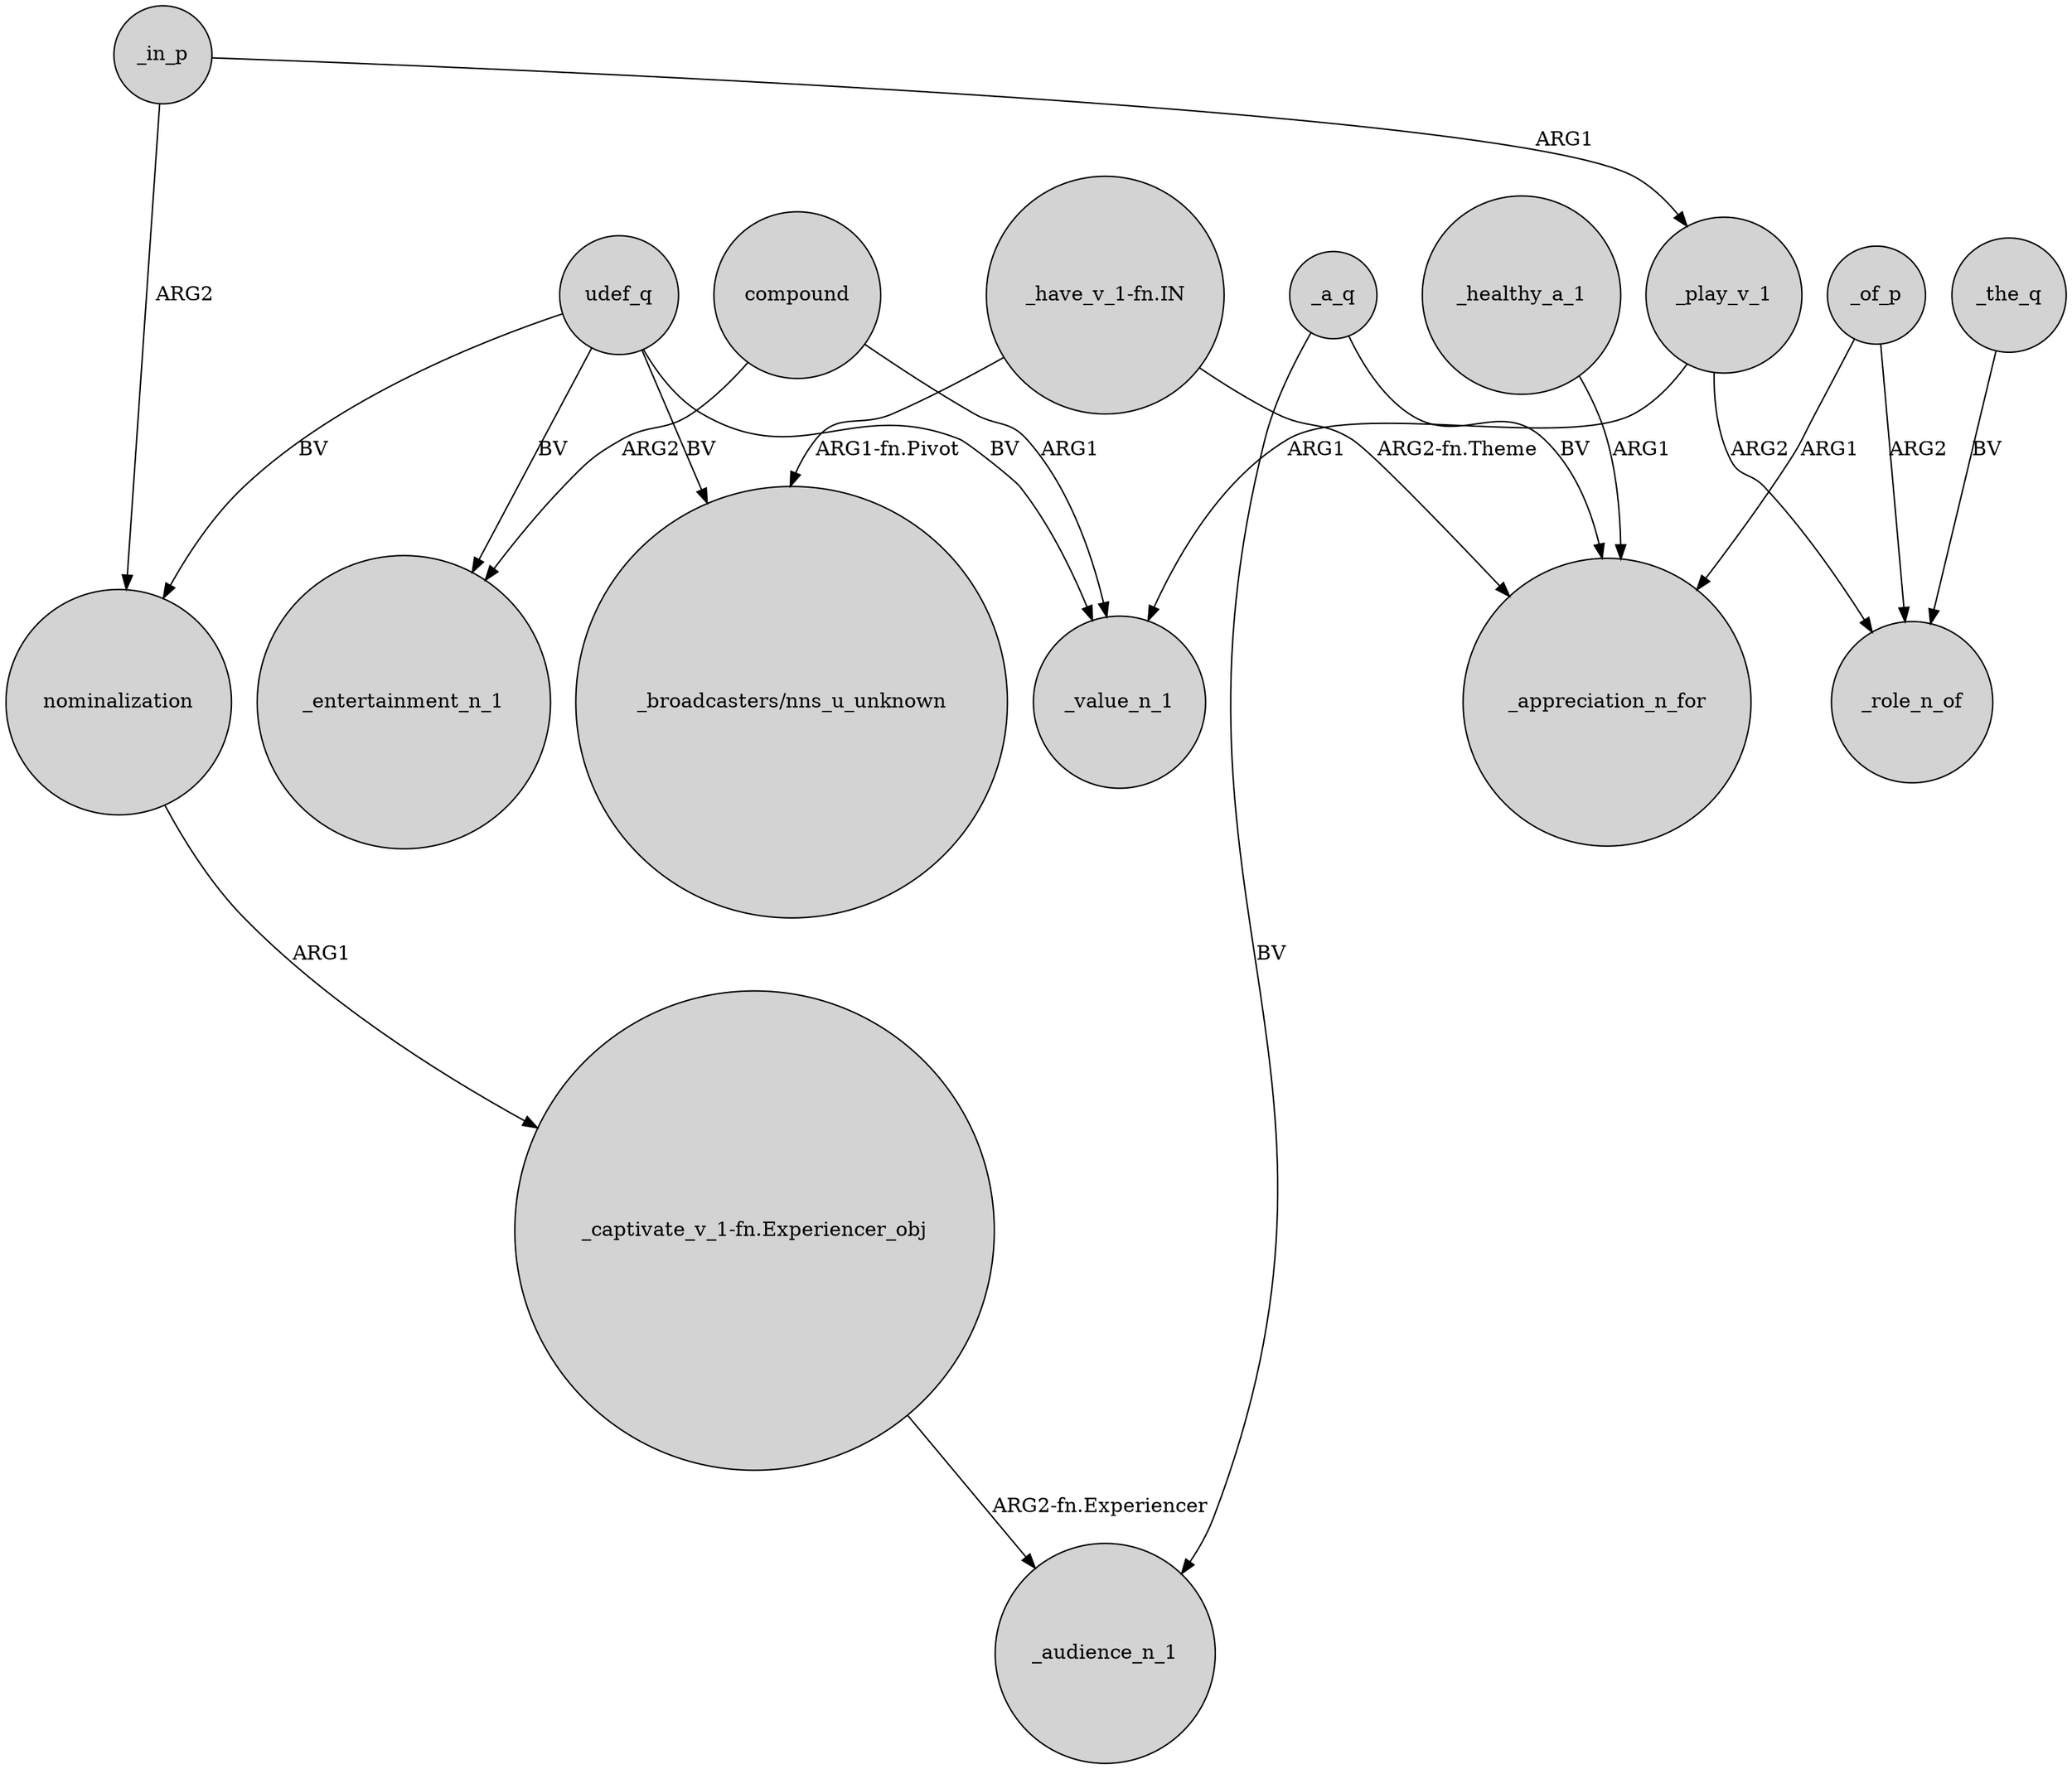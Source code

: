 digraph {
	node [shape=circle style=filled]
	udef_q -> "_broadcasters/nns_u_unknown" [label=BV]
	_in_p -> _play_v_1 [label=ARG1]
	_a_q -> _audience_n_1 [label=BV]
	_a_q -> _appreciation_n_for [label=BV]
	_healthy_a_1 -> _appreciation_n_for [label=ARG1]
	"_have_v_1-fn.IN" -> "_broadcasters/nns_u_unknown" [label="ARG1-fn.Pivot"]
	udef_q -> _entertainment_n_1 [label=BV]
	_the_q -> _role_n_of [label=BV]
	_of_p -> _appreciation_n_for [label=ARG1]
	compound -> _entertainment_n_1 [label=ARG2]
	udef_q -> nominalization [label=BV]
	_of_p -> _role_n_of [label=ARG2]
	udef_q -> _value_n_1 [label=BV]
	_play_v_1 -> _value_n_1 [label=ARG1]
	"_captivate_v_1-fn.Experiencer_obj" -> _audience_n_1 [label="ARG2-fn.Experiencer"]
	_play_v_1 -> _role_n_of [label=ARG2]
	nominalization -> "_captivate_v_1-fn.Experiencer_obj" [label=ARG1]
	"_have_v_1-fn.IN" -> _appreciation_n_for [label="ARG2-fn.Theme"]
	_in_p -> nominalization [label=ARG2]
	compound -> _value_n_1 [label=ARG1]
}
